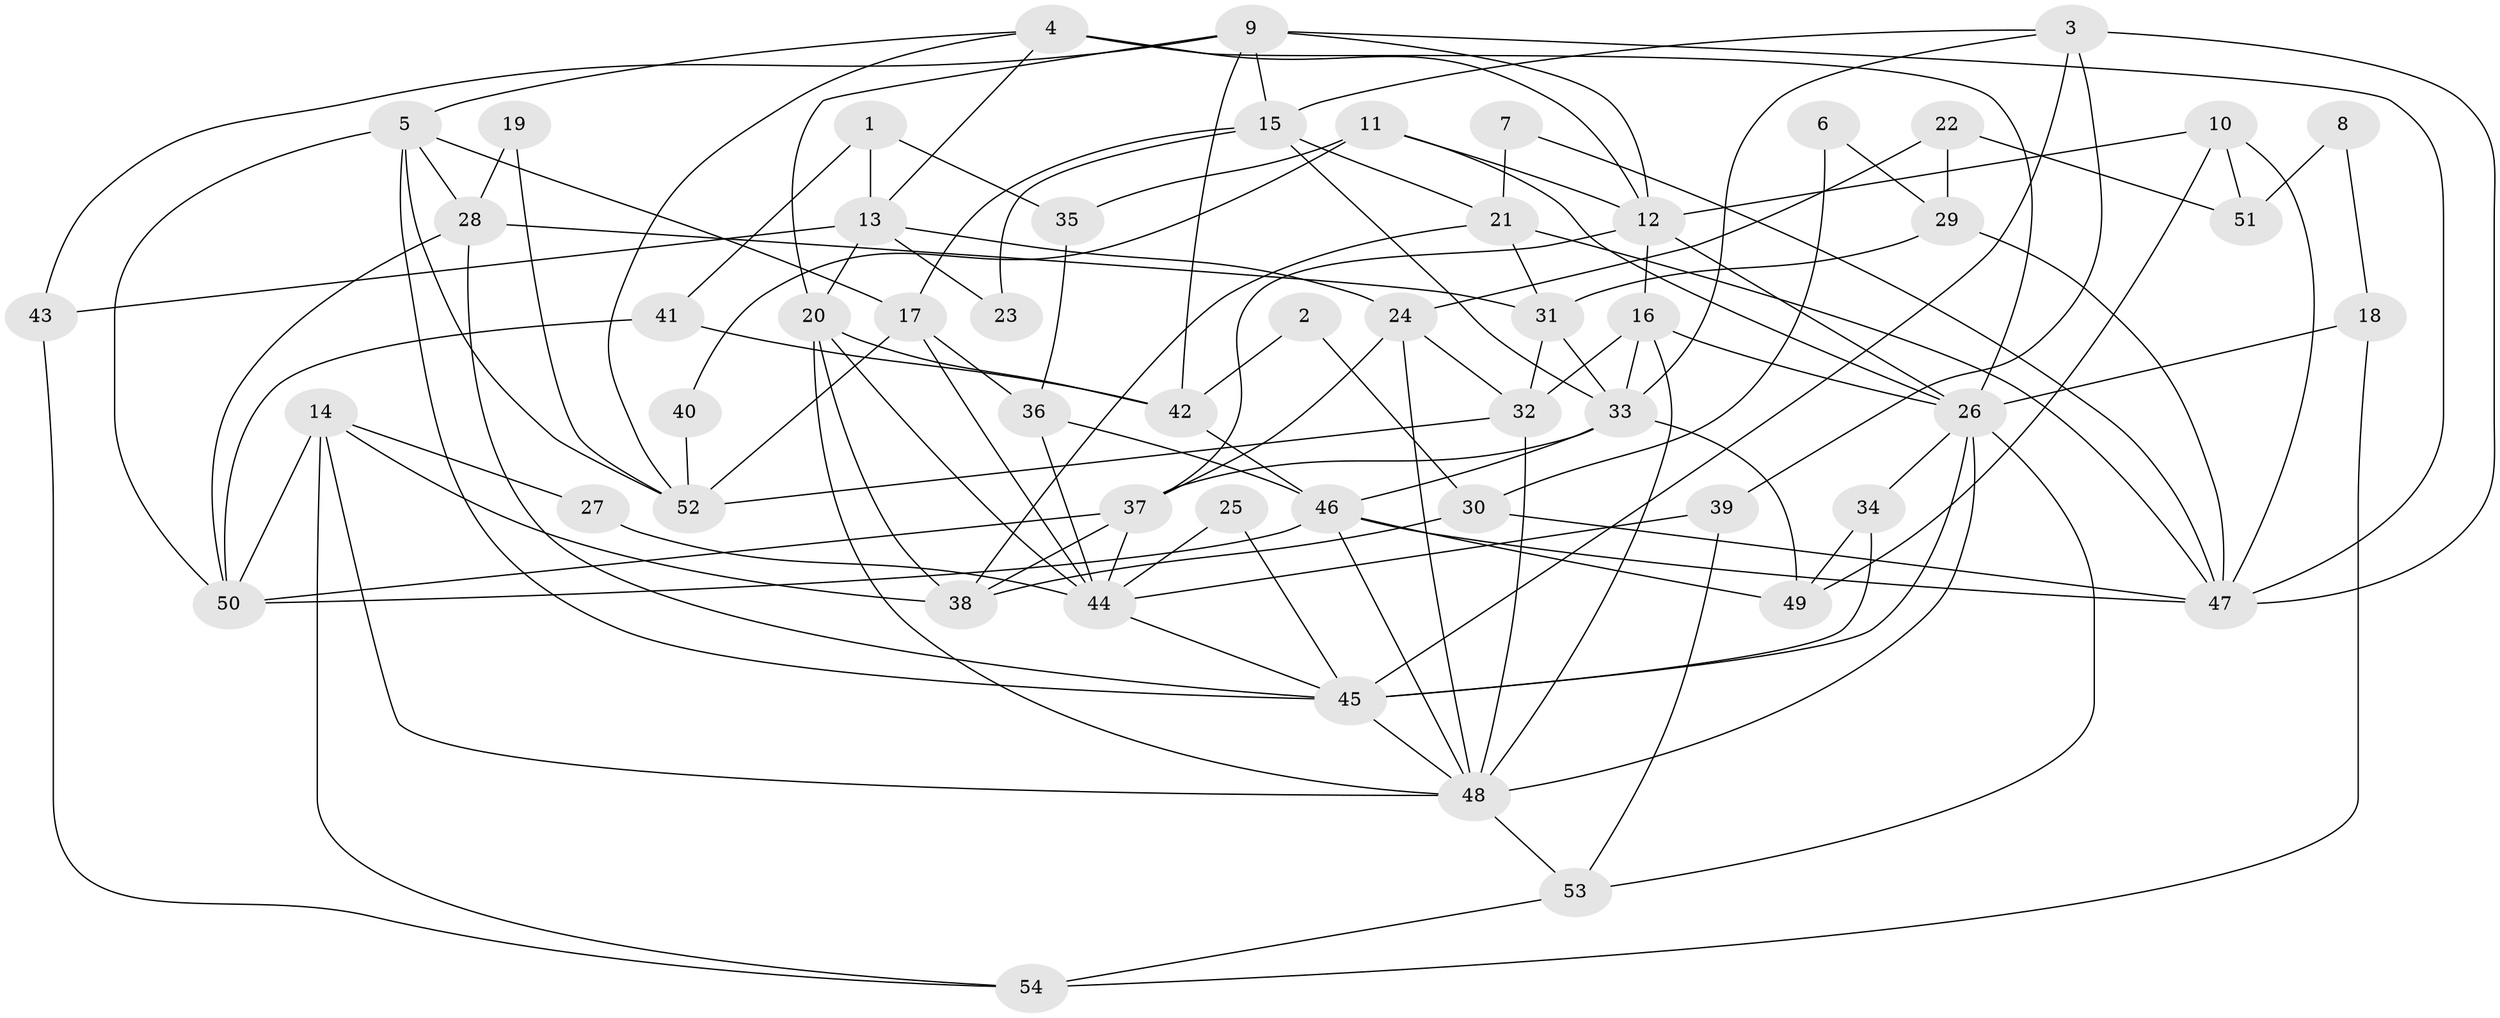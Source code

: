 // original degree distribution, {3: 0.2727272727272727, 4: 0.22077922077922077, 5: 0.23376623376623376, 2: 0.12987012987012986, 6: 0.12987012987012986, 7: 0.012987012987012988}
// Generated by graph-tools (version 1.1) at 2025/37/03/04/25 23:37:09]
// undirected, 54 vertices, 124 edges
graph export_dot {
  node [color=gray90,style=filled];
  1;
  2;
  3;
  4;
  5;
  6;
  7;
  8;
  9;
  10;
  11;
  12;
  13;
  14;
  15;
  16;
  17;
  18;
  19;
  20;
  21;
  22;
  23;
  24;
  25;
  26;
  27;
  28;
  29;
  30;
  31;
  32;
  33;
  34;
  35;
  36;
  37;
  38;
  39;
  40;
  41;
  42;
  43;
  44;
  45;
  46;
  47;
  48;
  49;
  50;
  51;
  52;
  53;
  54;
  1 -- 13 [weight=1.0];
  1 -- 35 [weight=1.0];
  1 -- 41 [weight=1.0];
  2 -- 30 [weight=1.0];
  2 -- 42 [weight=1.0];
  3 -- 15 [weight=1.0];
  3 -- 33 [weight=1.0];
  3 -- 39 [weight=1.0];
  3 -- 45 [weight=1.0];
  3 -- 47 [weight=1.0];
  4 -- 5 [weight=1.0];
  4 -- 12 [weight=1.0];
  4 -- 13 [weight=1.0];
  4 -- 26 [weight=2.0];
  4 -- 52 [weight=1.0];
  5 -- 17 [weight=1.0];
  5 -- 28 [weight=1.0];
  5 -- 45 [weight=1.0];
  5 -- 50 [weight=1.0];
  5 -- 52 [weight=1.0];
  6 -- 29 [weight=1.0];
  6 -- 30 [weight=1.0];
  7 -- 21 [weight=1.0];
  7 -- 47 [weight=1.0];
  8 -- 18 [weight=1.0];
  8 -- 51 [weight=1.0];
  9 -- 12 [weight=1.0];
  9 -- 15 [weight=1.0];
  9 -- 20 [weight=1.0];
  9 -- 42 [weight=1.0];
  9 -- 43 [weight=1.0];
  9 -- 47 [weight=1.0];
  10 -- 12 [weight=1.0];
  10 -- 47 [weight=1.0];
  10 -- 49 [weight=1.0];
  10 -- 51 [weight=1.0];
  11 -- 12 [weight=1.0];
  11 -- 26 [weight=1.0];
  11 -- 35 [weight=1.0];
  11 -- 40 [weight=1.0];
  12 -- 16 [weight=1.0];
  12 -- 26 [weight=1.0];
  12 -- 37 [weight=1.0];
  13 -- 20 [weight=1.0];
  13 -- 23 [weight=1.0];
  13 -- 24 [weight=1.0];
  13 -- 43 [weight=1.0];
  14 -- 27 [weight=1.0];
  14 -- 38 [weight=1.0];
  14 -- 48 [weight=1.0];
  14 -- 50 [weight=1.0];
  14 -- 54 [weight=1.0];
  15 -- 17 [weight=1.0];
  15 -- 21 [weight=1.0];
  15 -- 23 [weight=1.0];
  15 -- 33 [weight=1.0];
  16 -- 26 [weight=1.0];
  16 -- 32 [weight=1.0];
  16 -- 33 [weight=1.0];
  16 -- 48 [weight=1.0];
  17 -- 36 [weight=1.0];
  17 -- 44 [weight=1.0];
  17 -- 52 [weight=1.0];
  18 -- 26 [weight=1.0];
  18 -- 54 [weight=1.0];
  19 -- 28 [weight=1.0];
  19 -- 52 [weight=1.0];
  20 -- 38 [weight=1.0];
  20 -- 42 [weight=1.0];
  20 -- 44 [weight=1.0];
  20 -- 48 [weight=1.0];
  21 -- 31 [weight=1.0];
  21 -- 38 [weight=2.0];
  21 -- 47 [weight=1.0];
  22 -- 24 [weight=1.0];
  22 -- 29 [weight=1.0];
  22 -- 51 [weight=1.0];
  24 -- 32 [weight=1.0];
  24 -- 37 [weight=1.0];
  24 -- 48 [weight=1.0];
  25 -- 44 [weight=1.0];
  25 -- 45 [weight=1.0];
  26 -- 34 [weight=1.0];
  26 -- 45 [weight=2.0];
  26 -- 48 [weight=1.0];
  26 -- 53 [weight=1.0];
  27 -- 44 [weight=1.0];
  28 -- 31 [weight=1.0];
  28 -- 45 [weight=1.0];
  28 -- 50 [weight=1.0];
  29 -- 31 [weight=1.0];
  29 -- 47 [weight=1.0];
  30 -- 38 [weight=1.0];
  30 -- 47 [weight=1.0];
  31 -- 32 [weight=1.0];
  31 -- 33 [weight=1.0];
  32 -- 48 [weight=1.0];
  32 -- 52 [weight=1.0];
  33 -- 37 [weight=1.0];
  33 -- 46 [weight=1.0];
  33 -- 49 [weight=2.0];
  34 -- 45 [weight=1.0];
  34 -- 49 [weight=1.0];
  35 -- 36 [weight=1.0];
  36 -- 44 [weight=1.0];
  36 -- 46 [weight=1.0];
  37 -- 38 [weight=1.0];
  37 -- 44 [weight=1.0];
  37 -- 50 [weight=1.0];
  39 -- 44 [weight=1.0];
  39 -- 53 [weight=1.0];
  40 -- 52 [weight=1.0];
  41 -- 42 [weight=1.0];
  41 -- 50 [weight=1.0];
  42 -- 46 [weight=1.0];
  43 -- 54 [weight=1.0];
  44 -- 45 [weight=1.0];
  45 -- 48 [weight=1.0];
  46 -- 47 [weight=1.0];
  46 -- 48 [weight=1.0];
  46 -- 49 [weight=2.0];
  46 -- 50 [weight=1.0];
  48 -- 53 [weight=1.0];
  53 -- 54 [weight=1.0];
}
